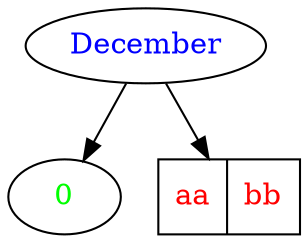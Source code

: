 /* set the fontcolor in a dot graph */
digraph
{
  "0" [ fontcolor="#00ff00" ];
  "1" [ label="December" fontcolor="#0000ff" ];
  "2" [ fontcolor="#ff0000" shape="record" label="aa|bb" ];
  "1"  -> "0";
  "1"  -> "2";
}

